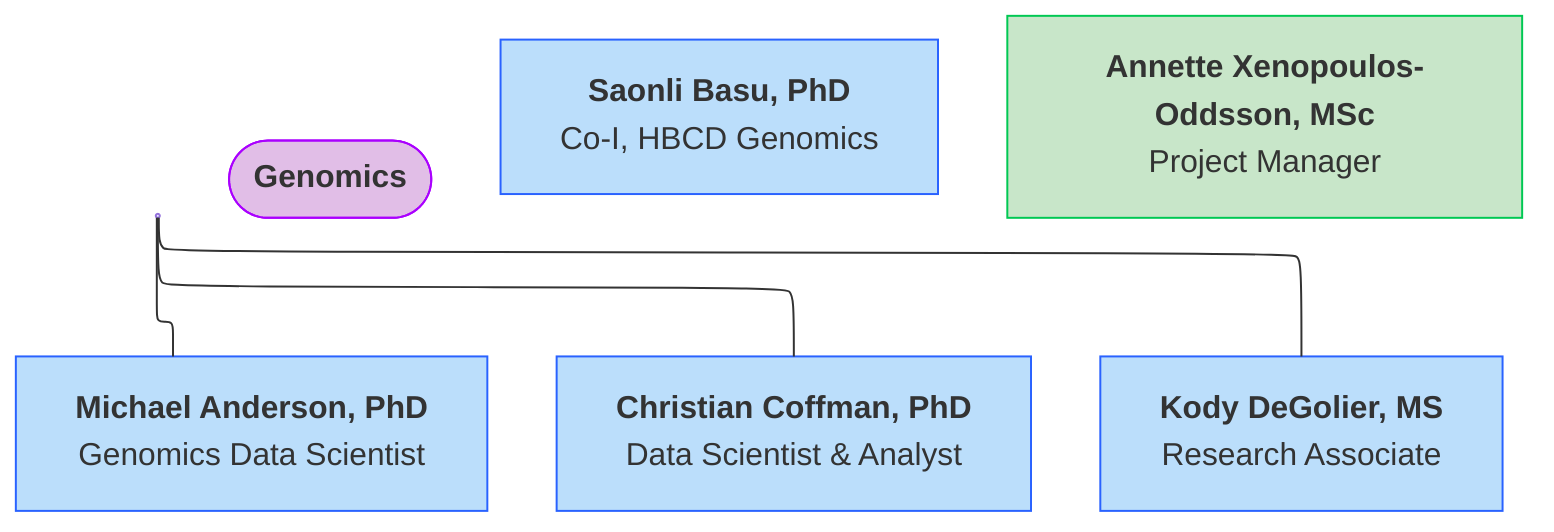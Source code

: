 ---
config:
  layout: elk
---
flowchart TB
    n3["<b>Genomics</b>"] --- G["<span><b>Michael Anderson, PhD</b><br>Genomics Data Scientist<br></span>"] & n5["<span><b>Christian Coffman, PhD</b><br>Data Scientist &amp; Analyst</span>"] & n6["<span><b>Kody DeGolier, MS<br></b>Research Associate</span>"]
    n7(["<b>Genomics</b>"]) --> G
    E["<span><b>Saonli Basu, PhD</b><br>Co-I, HBCD Genomics</span>"]
    n4["<span><b>Annette Xenopoulos-Oddsson, MSc</b><br>Project Manager</span>"]
    n3@{ shape: anchor}
    G@{ shape: rect}
    n5@{ shape: rect}
    n6@{ shape: rect}
    E@{ shape: rect}
    n4@{ shape: rect}
    style n3 fill:#E1BEE7,stroke:#AA00FF
    style G fill:#BBDEFB,stroke:#2962FF
    style n5 fill:#BBDEFB,stroke:#2962FF
    style n6 fill:#BBDEFB,stroke:#2962FF
    style n7 fill:#E1BEE7,stroke:#AA00FF
    style E fill:#BBDEFB,stroke:#2962FF
    style n4 fill:#C8E6C9,stroke:#00C853
    linkStyle 3 stroke:none,fill:none